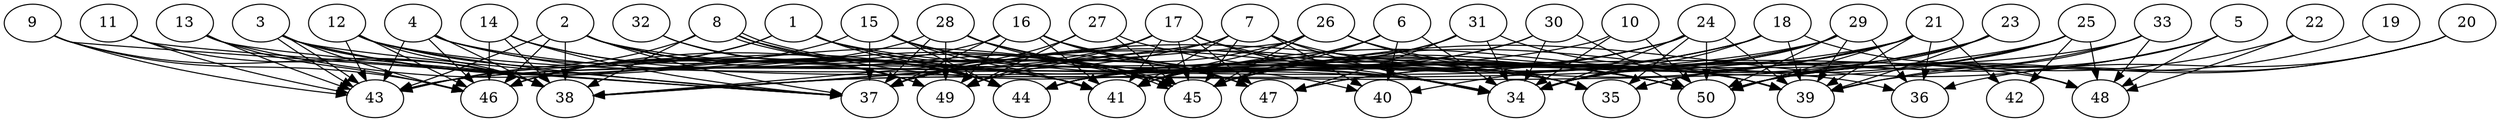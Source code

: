 // DAG automatically generated by daggen at Thu Oct  3 14:07:57 2019
// ./daggen --dot -n 50 --ccr 0.3 --fat 0.9 --regular 0.5 --density 0.5 --mindata 5242880 --maxdata 52428800 
digraph G {
  1 [size="82855253", alpha="0.14", expect_size="24856576"] 
  1 -> 34 [size ="24856576"]
  1 -> 43 [size ="24856576"]
  1 -> 44 [size ="24856576"]
  1 -> 46 [size ="24856576"]
  1 -> 47 [size ="24856576"]
  1 -> 48 [size ="24856576"]
  2 [size="162624853", alpha="0.18", expect_size="48787456"] 
  2 -> 35 [size ="48787456"]
  2 -> 37 [size ="48787456"]
  2 -> 38 [size ="48787456"]
  2 -> 41 [size ="48787456"]
  2 -> 43 [size ="48787456"]
  2 -> 44 [size ="48787456"]
  2 -> 46 [size ="48787456"]
  2 -> 47 [size ="48787456"]
  2 -> 49 [size ="48787456"]
  3 [size="128682667", alpha="0.17", expect_size="38604800"] 
  3 -> 37 [size ="38604800"]
  3 -> 38 [size ="38604800"]
  3 -> 41 [size ="38604800"]
  3 -> 43 [size ="38604800"]
  3 -> 43 [size ="38604800"]
  3 -> 45 [size ="38604800"]
  3 -> 46 [size ="38604800"]
  4 [size="135280640", alpha="0.18", expect_size="40584192"] 
  4 -> 36 [size ="40584192"]
  4 -> 38 [size ="40584192"]
  4 -> 43 [size ="40584192"]
  4 -> 45 [size ="40584192"]
  4 -> 46 [size ="40584192"]
  4 -> 49 [size ="40584192"]
  5 [size="98891093", alpha="0.08", expect_size="29667328"] 
  5 -> 34 [size ="29667328"]
  5 -> 45 [size ="29667328"]
  5 -> 48 [size ="29667328"]
  5 -> 50 [size ="29667328"]
  6 [size="73693867", alpha="0.02", expect_size="22108160"] 
  6 -> 34 [size ="22108160"]
  6 -> 40 [size ="22108160"]
  6 -> 41 [size ="22108160"]
  6 -> 44 [size ="22108160"]
  6 -> 45 [size ="22108160"]
  7 [size="33047893", alpha="0.17", expect_size="9914368"] 
  7 -> 34 [size ="9914368"]
  7 -> 38 [size ="9914368"]
  7 -> 40 [size ="9914368"]
  7 -> 41 [size ="9914368"]
  7 -> 45 [size ="9914368"]
  7 -> 46 [size ="9914368"]
  7 -> 50 [size ="9914368"]
  8 [size="95027200", alpha="0.07", expect_size="28508160"] 
  8 -> 38 [size ="28508160"]
  8 -> 43 [size ="28508160"]
  8 -> 44 [size ="28508160"]
  8 -> 45 [size ="28508160"]
  8 -> 45 [size ="28508160"]
  8 -> 50 [size ="28508160"]
  9 [size="96723627", alpha="0.07", expect_size="29017088"] 
  9 -> 37 [size ="29017088"]
  9 -> 38 [size ="29017088"]
  9 -> 43 [size ="29017088"]
  9 -> 46 [size ="29017088"]
  10 [size="142718293", alpha="0.18", expect_size="42815488"] 
  10 -> 34 [size ="42815488"]
  10 -> 43 [size ="42815488"]
  10 -> 50 [size ="42815488"]
  11 [size="35362133", alpha="0.20", expect_size="10608640"] 
  11 -> 37 [size ="10608640"]
  11 -> 38 [size ="10608640"]
  11 -> 43 [size ="10608640"]
  12 [size="141612373", alpha="0.07", expect_size="42483712"] 
  12 -> 34 [size ="42483712"]
  12 -> 37 [size ="42483712"]
  12 -> 38 [size ="42483712"]
  12 -> 43 [size ="42483712"]
  12 -> 44 [size ="42483712"]
  12 -> 46 [size ="42483712"]
  13 [size="127825920", alpha="0.04", expect_size="38347776"] 
  13 -> 37 [size ="38347776"]
  13 -> 41 [size ="38347776"]
  13 -> 43 [size ="38347776"]
  13 -> 46 [size ="38347776"]
  14 [size="107980800", alpha="0.14", expect_size="32394240"] 
  14 -> 37 [size ="32394240"]
  14 -> 38 [size ="32394240"]
  14 -> 44 [size ="32394240"]
  14 -> 45 [size ="32394240"]
  14 -> 46 [size ="32394240"]
  15 [size="93794987", alpha="0.02", expect_size="28138496"] 
  15 -> 35 [size ="28138496"]
  15 -> 37 [size ="28138496"]
  15 -> 40 [size ="28138496"]
  15 -> 41 [size ="28138496"]
  15 -> 44 [size ="28138496"]
  15 -> 46 [size ="28138496"]
  15 -> 47 [size ="28138496"]
  16 [size="155644587", alpha="0.14", expect_size="46693376"] 
  16 -> 34 [size ="46693376"]
  16 -> 37 [size ="46693376"]
  16 -> 41 [size ="46693376"]
  16 -> 46 [size ="46693376"]
  16 -> 47 [size ="46693376"]
  16 -> 49 [size ="46693376"]
  16 -> 50 [size ="46693376"]
  17 [size="17865387", alpha="0.15", expect_size="5359616"] 
  17 -> 34 [size ="5359616"]
  17 -> 37 [size ="5359616"]
  17 -> 38 [size ="5359616"]
  17 -> 39 [size ="5359616"]
  17 -> 41 [size ="5359616"]
  17 -> 45 [size ="5359616"]
  17 -> 47 [size ="5359616"]
  17 -> 49 [size ="5359616"]
  18 [size="148981760", alpha="0.11", expect_size="44694528"] 
  18 -> 34 [size ="44694528"]
  18 -> 37 [size ="44694528"]
  18 -> 39 [size ="44694528"]
  18 -> 45 [size ="44694528"]
  18 -> 48 [size ="44694528"]
  18 -> 49 [size ="44694528"]
  19 [size="44151467", alpha="0.19", expect_size="13245440"] 
  19 -> 50 [size ="13245440"]
  20 [size="102225920", alpha="0.12", expect_size="30667776"] 
  20 -> 36 [size ="30667776"]
  20 -> 39 [size ="30667776"]
  20 -> 50 [size ="30667776"]
  21 [size="84691627", alpha="0.13", expect_size="25407488"] 
  21 -> 34 [size ="25407488"]
  21 -> 36 [size ="25407488"]
  21 -> 37 [size ="25407488"]
  21 -> 38 [size ="25407488"]
  21 -> 39 [size ="25407488"]
  21 -> 42 [size ="25407488"]
  21 -> 47 [size ="25407488"]
  21 -> 50 [size ="25407488"]
  22 [size="83401387", alpha="0.12", expect_size="25020416"] 
  22 -> 35 [size ="25020416"]
  22 -> 48 [size ="25020416"]
  23 [size="142032213", alpha="0.06", expect_size="42609664"] 
  23 -> 35 [size ="42609664"]
  23 -> 39 [size ="42609664"]
  23 -> 41 [size ="42609664"]
  23 -> 50 [size ="42609664"]
  24 [size="17923413", alpha="0.14", expect_size="5377024"] 
  24 -> 34 [size ="5377024"]
  24 -> 35 [size ="5377024"]
  24 -> 37 [size ="5377024"]
  24 -> 39 [size ="5377024"]
  24 -> 41 [size ="5377024"]
  24 -> 44 [size ="5377024"]
  24 -> 50 [size ="5377024"]
  25 [size="124586667", alpha="0.13", expect_size="37376000"] 
  25 -> 38 [size ="37376000"]
  25 -> 42 [size ="37376000"]
  25 -> 45 [size ="37376000"]
  25 -> 47 [size ="37376000"]
  25 -> 48 [size ="37376000"]
  25 -> 50 [size ="37376000"]
  26 [size="141933227", alpha="0.19", expect_size="42579968"] 
  26 -> 35 [size ="42579968"]
  26 -> 37 [size ="42579968"]
  26 -> 38 [size ="42579968"]
  26 -> 39 [size ="42579968"]
  26 -> 41 [size ="42579968"]
  26 -> 45 [size ="42579968"]
  27 [size="98266453", alpha="0.07", expect_size="29479936"] 
  27 -> 37 [size ="29479936"]
  27 -> 45 [size ="29479936"]
  27 -> 49 [size ="29479936"]
  27 -> 50 [size ="29479936"]
  28 [size="55405227", alpha="0.05", expect_size="16621568"] 
  28 -> 34 [size ="16621568"]
  28 -> 37 [size ="16621568"]
  28 -> 45 [size ="16621568"]
  28 -> 46 [size ="16621568"]
  28 -> 49 [size ="16621568"]
  28 -> 50 [size ="16621568"]
  29 [size="144875520", alpha="0.13", expect_size="43462656"] 
  29 -> 34 [size ="43462656"]
  29 -> 36 [size ="43462656"]
  29 -> 39 [size ="43462656"]
  29 -> 40 [size ="43462656"]
  29 -> 43 [size ="43462656"]
  29 -> 45 [size ="43462656"]
  29 -> 50 [size ="43462656"]
  30 [size="137117013", alpha="0.17", expect_size="41135104"] 
  30 -> 34 [size ="41135104"]
  30 -> 44 [size ="41135104"]
  30 -> 45 [size ="41135104"]
  30 -> 50 [size ="41135104"]
  31 [size="71823360", alpha="0.03", expect_size="21547008"] 
  31 -> 34 [size ="21547008"]
  31 -> 39 [size ="21547008"]
  31 -> 41 [size ="21547008"]
  31 -> 44 [size ="21547008"]
  31 -> 47 [size ="21547008"]
  32 [size="171663360", alpha="0.05", expect_size="51499008"] 
  32 -> 44 [size ="51499008"]
  32 -> 49 [size ="51499008"]
  33 [size="109922987", alpha="0.01", expect_size="32976896"] 
  33 -> 34 [size ="32976896"]
  33 -> 39 [size ="32976896"]
  33 -> 44 [size ="32976896"]
  33 -> 48 [size ="32976896"]
  34 [size="155105280", alpha="0.09", expect_size="46531584"] 
  35 [size="110438400", alpha="0.06", expect_size="33131520"] 
  36 [size="57333760", alpha="0.01", expect_size="17200128"] 
  37 [size="52019200", alpha="0.16", expect_size="15605760"] 
  38 [size="110066347", alpha="0.07", expect_size="33019904"] 
  39 [size="151739733", alpha="0.02", expect_size="45521920"] 
  40 [size="99000320", alpha="0.08", expect_size="29700096"] 
  41 [size="77100373", alpha="0.02", expect_size="23130112"] 
  42 [size="103925760", alpha="0.05", expect_size="31177728"] 
  43 [size="146326187", alpha="0.04", expect_size="43897856"] 
  44 [size="157364907", alpha="0.02", expect_size="47209472"] 
  45 [size="70270293", alpha="0.14", expect_size="21081088"] 
  46 [size="118640640", alpha="0.02", expect_size="35592192"] 
  47 [size="126081707", alpha="0.01", expect_size="37824512"] 
  48 [size="92979200", alpha="0.04", expect_size="27893760"] 
  49 [size="150842027", alpha="0.03", expect_size="45252608"] 
  50 [size="169058987", alpha="0.17", expect_size="50717696"] 
}
